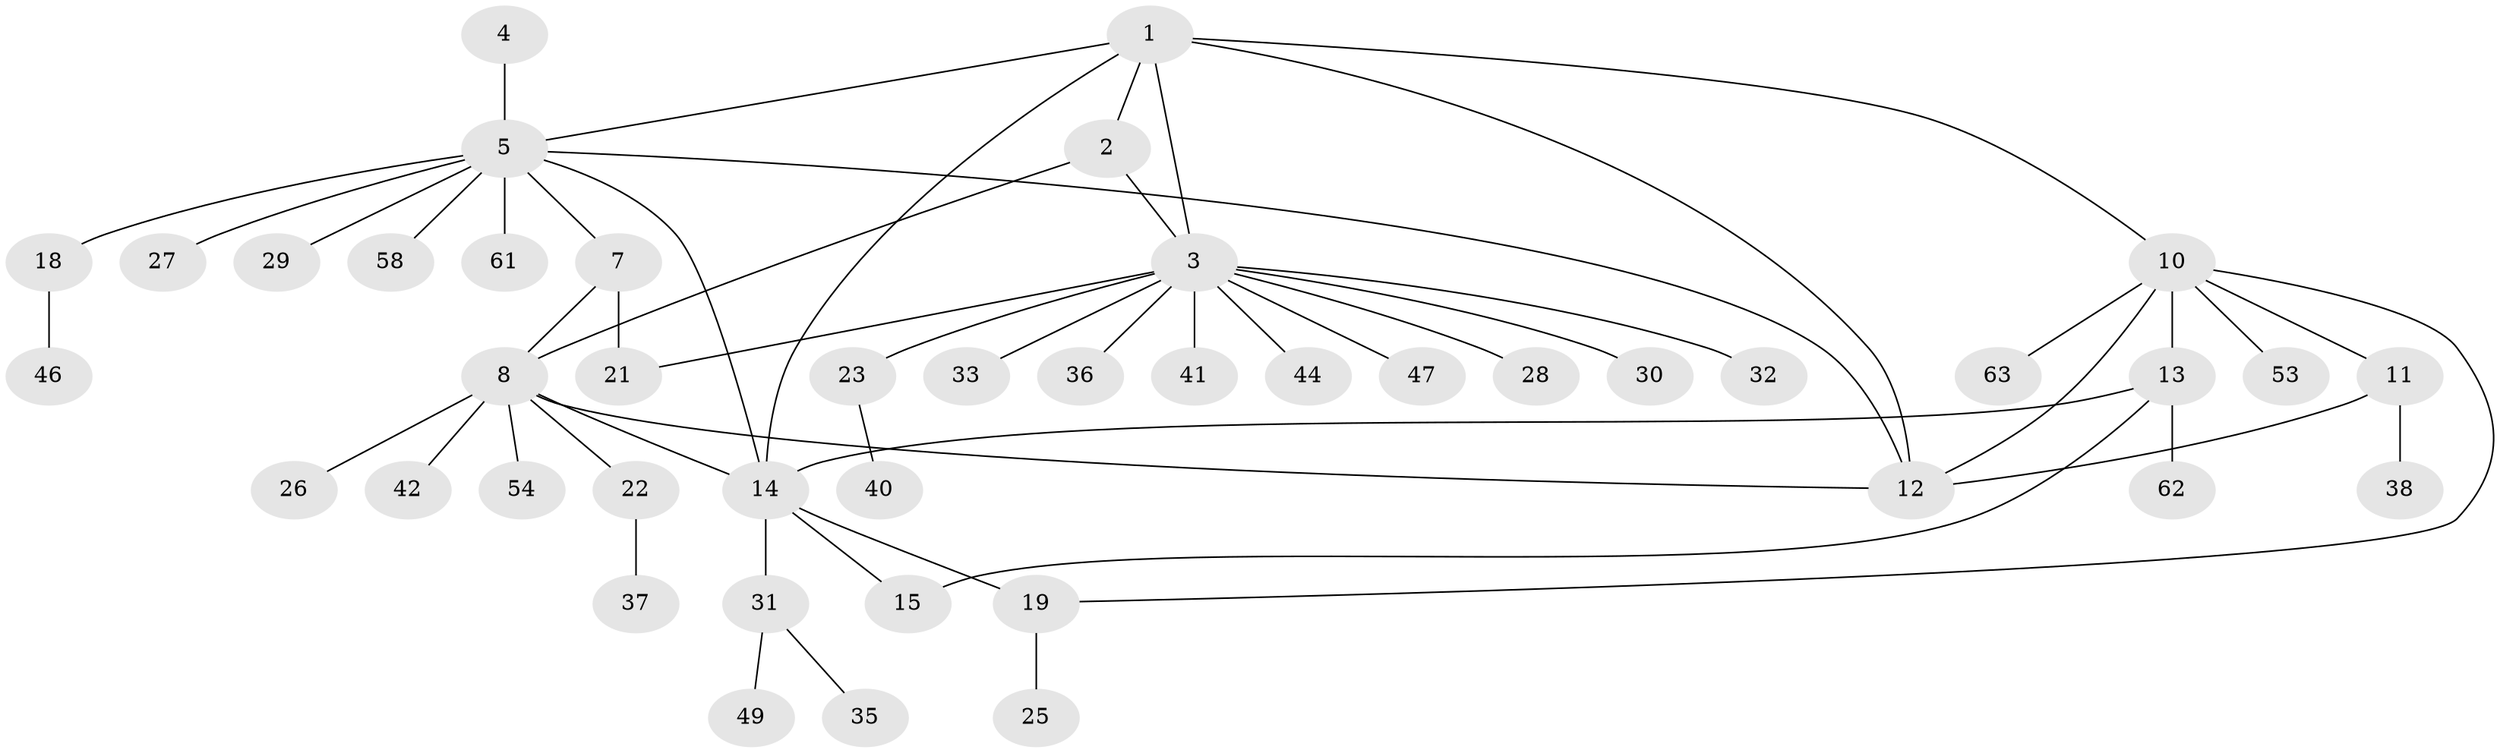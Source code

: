 // original degree distribution, {6: 0.031746031746031744, 3: 0.07936507936507936, 13: 0.015873015873015872, 2: 0.15873015873015872, 11: 0.015873015873015872, 5: 0.031746031746031744, 7: 0.015873015873015872, 4: 0.047619047619047616, 8: 0.031746031746031744, 1: 0.5714285714285714}
// Generated by graph-tools (version 1.1) at 2025/11/02/27/25 16:11:29]
// undirected, 44 vertices, 55 edges
graph export_dot {
graph [start="1"]
  node [color=gray90,style=filled];
  1 [super="+59"];
  2;
  3 [super="+34"];
  4 [super="+45"];
  5 [super="+6"];
  7 [super="+57"];
  8 [super="+9"];
  10 [super="+16"];
  11 [super="+17"];
  12 [super="+20"];
  13 [super="+60"];
  14 [super="+56"];
  15;
  18 [super="+48"];
  19 [super="+55"];
  21;
  22;
  23 [super="+24"];
  25 [super="+43"];
  26;
  27 [super="+39"];
  28;
  29;
  30;
  31 [super="+52"];
  32;
  33;
  35;
  36 [super="+51"];
  37;
  38;
  40;
  41;
  42;
  44;
  46;
  47;
  49 [super="+50"];
  53;
  54;
  58;
  61;
  62;
  63;
  1 -- 2;
  1 -- 3;
  1 -- 10;
  1 -- 14;
  1 -- 5;
  1 -- 12;
  2 -- 3;
  2 -- 8;
  3 -- 21;
  3 -- 23;
  3 -- 28;
  3 -- 30;
  3 -- 32;
  3 -- 33;
  3 -- 36;
  3 -- 41;
  3 -- 44;
  3 -- 47;
  4 -- 5 [weight=2];
  5 -- 7;
  5 -- 12;
  5 -- 14;
  5 -- 18;
  5 -- 29;
  5 -- 58;
  5 -- 27;
  5 -- 61;
  7 -- 8 [weight=2];
  7 -- 21;
  8 -- 12;
  8 -- 14;
  8 -- 22;
  8 -- 42;
  8 -- 26;
  8 -- 54;
  10 -- 11;
  10 -- 12;
  10 -- 13;
  10 -- 19;
  10 -- 53;
  10 -- 63;
  11 -- 12;
  11 -- 38;
  13 -- 14;
  13 -- 15;
  13 -- 62;
  14 -- 15;
  14 -- 31;
  14 -- 19;
  18 -- 46;
  19 -- 25;
  22 -- 37;
  23 -- 40;
  31 -- 35;
  31 -- 49;
}
